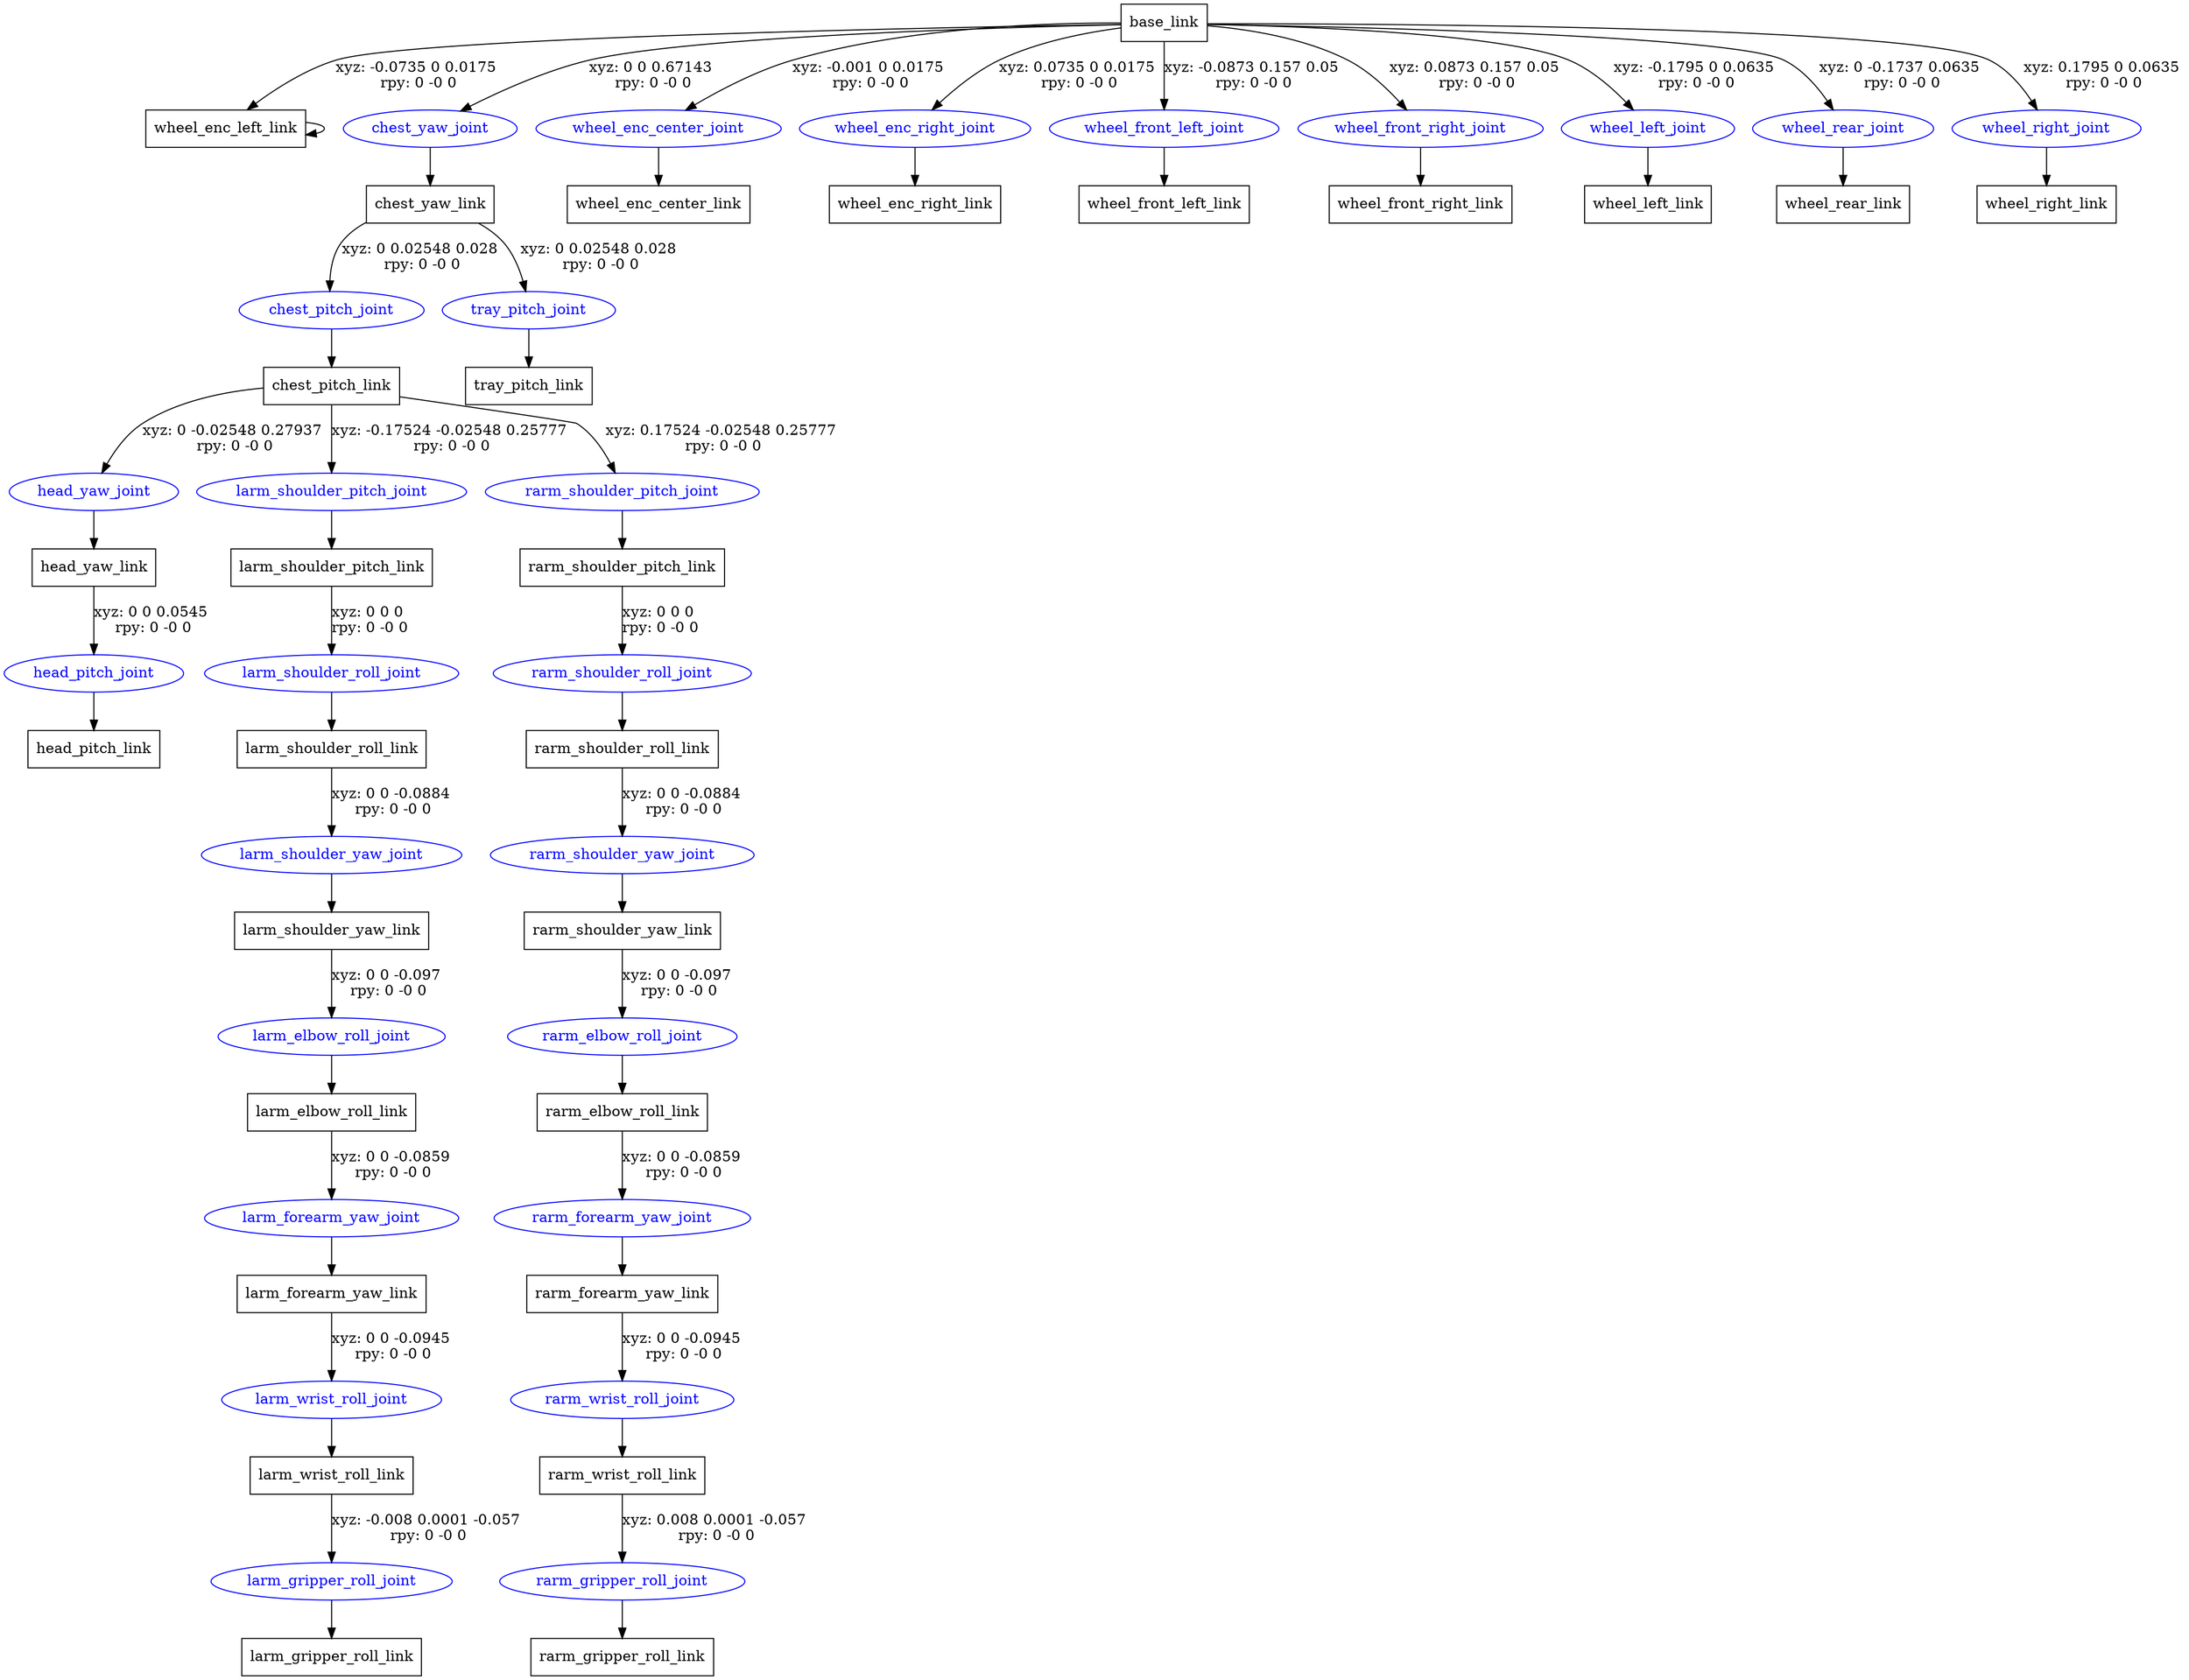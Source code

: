 digraph G {
node [shape=box];
"base_link" [label="base_link"];
"chest_yaw_link" [label="chest_yaw_link"];
"chest_pitch_link" [label="chest_pitch_link"];
"head_yaw_link" [label="head_yaw_link"];
"head_pitch_link" [label="head_pitch_link"];
"larm_shoulder_pitch_link" [label="larm_shoulder_pitch_link"];
"larm_shoulder_roll_link" [label="larm_shoulder_roll_link"];
"larm_shoulder_yaw_link" [label="larm_shoulder_yaw_link"];
"larm_elbow_roll_link" [label="larm_elbow_roll_link"];
"larm_forearm_yaw_link" [label="larm_forearm_yaw_link"];
"larm_wrist_roll_link" [label="larm_wrist_roll_link"];
"larm_gripper_roll_link" [label="larm_gripper_roll_link"];
"rarm_shoulder_pitch_link" [label="rarm_shoulder_pitch_link"];
"rarm_shoulder_roll_link" [label="rarm_shoulder_roll_link"];
"rarm_shoulder_yaw_link" [label="rarm_shoulder_yaw_link"];
"rarm_elbow_roll_link" [label="rarm_elbow_roll_link"];
"rarm_forearm_yaw_link" [label="rarm_forearm_yaw_link"];
"rarm_wrist_roll_link" [label="rarm_wrist_roll_link"];
"rarm_gripper_roll_link" [label="rarm_gripper_roll_link"];
"tray_pitch_link" [label="tray_pitch_link"];
"wheel_enc_center_link" [label="wheel_enc_center_link"];
"wheel_enc_left_link" [label="wheel_enc_left_link"];
"wheel_enc_right_link" [label="wheel_enc_right_link"];
"wheel_front_left_link" [label="wheel_front_left_link"];
"wheel_front_right_link" [label="wheel_front_right_link"];
"wheel_left_link" [label="wheel_left_link"];
"wheel_rear_link" [label="wheel_rear_link"];
"wheel_right_link" [label="wheel_right_link"];
node [shape=ellipse, color=blue, fontcolor=blue];
"base_link" -> "chest_yaw_joint" [label="xyz: 0 0 0.67143 \nrpy: 0 -0 0"]
"chest_yaw_joint" -> "chest_yaw_link"
"chest_yaw_link" -> "chest_pitch_joint" [label="xyz: 0 0.02548 0.028 \nrpy: 0 -0 0"]
"chest_pitch_joint" -> "chest_pitch_link"
"chest_pitch_link" -> "head_yaw_joint" [label="xyz: 0 -0.02548 0.27937 \nrpy: 0 -0 0"]
"head_yaw_joint" -> "head_yaw_link"
"head_yaw_link" -> "head_pitch_joint" [label="xyz: 0 0 0.0545 \nrpy: 0 -0 0"]
"head_pitch_joint" -> "head_pitch_link"
"chest_pitch_link" -> "larm_shoulder_pitch_joint" [label="xyz: -0.17524 -0.02548 0.25777 \nrpy: 0 -0 0"]
"larm_shoulder_pitch_joint" -> "larm_shoulder_pitch_link"
"larm_shoulder_pitch_link" -> "larm_shoulder_roll_joint" [label="xyz: 0 0 0 \nrpy: 0 -0 0"]
"larm_shoulder_roll_joint" -> "larm_shoulder_roll_link"
"larm_shoulder_roll_link" -> "larm_shoulder_yaw_joint" [label="xyz: 0 0 -0.0884 \nrpy: 0 -0 0"]
"larm_shoulder_yaw_joint" -> "larm_shoulder_yaw_link"
"larm_shoulder_yaw_link" -> "larm_elbow_roll_joint" [label="xyz: 0 0 -0.097 \nrpy: 0 -0 0"]
"larm_elbow_roll_joint" -> "larm_elbow_roll_link"
"larm_elbow_roll_link" -> "larm_forearm_yaw_joint" [label="xyz: 0 0 -0.0859 \nrpy: 0 -0 0"]
"larm_forearm_yaw_joint" -> "larm_forearm_yaw_link"
"larm_forearm_yaw_link" -> "larm_wrist_roll_joint" [label="xyz: 0 0 -0.0945 \nrpy: 0 -0 0"]
"larm_wrist_roll_joint" -> "larm_wrist_roll_link"
"larm_wrist_roll_link" -> "larm_gripper_roll_joint" [label="xyz: -0.008 0.0001 -0.057 \nrpy: 0 -0 0"]
"larm_gripper_roll_joint" -> "larm_gripper_roll_link"
"chest_pitch_link" -> "rarm_shoulder_pitch_joint" [label="xyz: 0.17524 -0.02548 0.25777 \nrpy: 0 -0 0"]
"rarm_shoulder_pitch_joint" -> "rarm_shoulder_pitch_link"
"rarm_shoulder_pitch_link" -> "rarm_shoulder_roll_joint" [label="xyz: 0 0 0 \nrpy: 0 -0 0"]
"rarm_shoulder_roll_joint" -> "rarm_shoulder_roll_link"
"rarm_shoulder_roll_link" -> "rarm_shoulder_yaw_joint" [label="xyz: 0 0 -0.0884 \nrpy: 0 -0 0"]
"rarm_shoulder_yaw_joint" -> "rarm_shoulder_yaw_link"
"rarm_shoulder_yaw_link" -> "rarm_elbow_roll_joint" [label="xyz: 0 0 -0.097 \nrpy: 0 -0 0"]
"rarm_elbow_roll_joint" -> "rarm_elbow_roll_link"
"rarm_elbow_roll_link" -> "rarm_forearm_yaw_joint" [label="xyz: 0 0 -0.0859 \nrpy: 0 -0 0"]
"rarm_forearm_yaw_joint" -> "rarm_forearm_yaw_link"
"rarm_forearm_yaw_link" -> "rarm_wrist_roll_joint" [label="xyz: 0 0 -0.0945 \nrpy: 0 -0 0"]
"rarm_wrist_roll_joint" -> "rarm_wrist_roll_link"
"rarm_wrist_roll_link" -> "rarm_gripper_roll_joint" [label="xyz: 0.008 0.0001 -0.057 \nrpy: 0 -0 0"]
"rarm_gripper_roll_joint" -> "rarm_gripper_roll_link"
"chest_yaw_link" -> "tray_pitch_joint" [label="xyz: 0 0.02548 0.028 \nrpy: 0 -0 0"]
"tray_pitch_joint" -> "tray_pitch_link"
"base_link" -> "wheel_enc_center_joint" [label="xyz: -0.001 0 0.0175 \nrpy: 0 -0 0"]
"wheel_enc_center_joint" -> "wheel_enc_center_link"
"base_link" -> "wheel_enc_left_link" [label="xyz: -0.0735 0 0.0175 \nrpy: 0 -0 0"]
"wheel_enc_left_link" -> "wheel_enc_left_link"
"base_link" -> "wheel_enc_right_joint" [label="xyz: 0.0735 0 0.0175 \nrpy: 0 -0 0"]
"wheel_enc_right_joint" -> "wheel_enc_right_link"
"base_link" -> "wheel_front_left_joint" [label="xyz: -0.0873 0.157 0.05 \nrpy: 0 -0 0"]
"wheel_front_left_joint" -> "wheel_front_left_link"
"base_link" -> "wheel_front_right_joint" [label="xyz: 0.0873 0.157 0.05 \nrpy: 0 -0 0"]
"wheel_front_right_joint" -> "wheel_front_right_link"
"base_link" -> "wheel_left_joint" [label="xyz: -0.1795 0 0.0635 \nrpy: 0 -0 0"]
"wheel_left_joint" -> "wheel_left_link"
"base_link" -> "wheel_rear_joint" [label="xyz: 0 -0.1737 0.0635 \nrpy: 0 -0 0"]
"wheel_rear_joint" -> "wheel_rear_link"
"base_link" -> "wheel_right_joint" [label="xyz: 0.1795 0 0.0635 \nrpy: 0 -0 0"]
"wheel_right_joint" -> "wheel_right_link"
}
